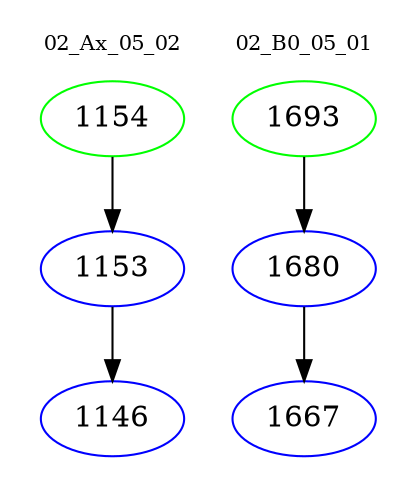 digraph{
subgraph cluster_0 {
color = white
label = "02_Ax_05_02";
fontsize=10;
T0_1154 [label="1154", color="green"]
T0_1154 -> T0_1153 [color="black"]
T0_1153 [label="1153", color="blue"]
T0_1153 -> T0_1146 [color="black"]
T0_1146 [label="1146", color="blue"]
}
subgraph cluster_1 {
color = white
label = "02_B0_05_01";
fontsize=10;
T1_1693 [label="1693", color="green"]
T1_1693 -> T1_1680 [color="black"]
T1_1680 [label="1680", color="blue"]
T1_1680 -> T1_1667 [color="black"]
T1_1667 [label="1667", color="blue"]
}
}
